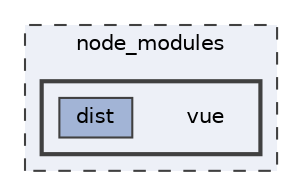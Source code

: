 digraph "node_modules/vue"
{
 // LATEX_PDF_SIZE
  bgcolor="transparent";
  edge [fontname=Helvetica,fontsize=10,labelfontname=Helvetica,labelfontsize=10];
  node [fontname=Helvetica,fontsize=10,shape=box,height=0.2,width=0.4];
  compound=true
  subgraph clusterdir_acd06b18086a0dd2ae699b1e0b775be8 {
    graph [ bgcolor="#edf0f7", pencolor="grey25", label="node_modules", fontname=Helvetica,fontsize=10 style="filled,dashed", URL="dir_acd06b18086a0dd2ae699b1e0b775be8.html",tooltip=""]
  subgraph clusterdir_e5769ef7bad8f7cb08d919f41636f789 {
    graph [ bgcolor="#edf0f7", pencolor="grey25", label="", fontname=Helvetica,fontsize=10 style="filled,bold", URL="dir_e5769ef7bad8f7cb08d919f41636f789.html",tooltip=""]
    dir_e5769ef7bad8f7cb08d919f41636f789 [shape=plaintext, label="vue"];
  dir_5116c38993ef58d0c8224d1072e91193 [label="dist", fillcolor="#a2b4d6", color="grey25", style="filled", URL="dir_5116c38993ef58d0c8224d1072e91193.html",tooltip=""];
  }
  }
}

